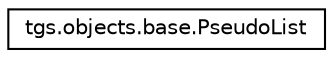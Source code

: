 digraph "Graphical Class Hierarchy"
{
  edge [fontname="Helvetica",fontsize="10",labelfontname="Helvetica",labelfontsize="10"];
  node [fontname="Helvetica",fontsize="10",shape=record];
  rankdir="LR";
  Node0 [label="tgs.objects.base.PseudoList",height=0.2,width=0.4,color="black", fillcolor="white", style="filled",URL="$classtgs_1_1objects_1_1base_1_1PseudoList.html"];
}
